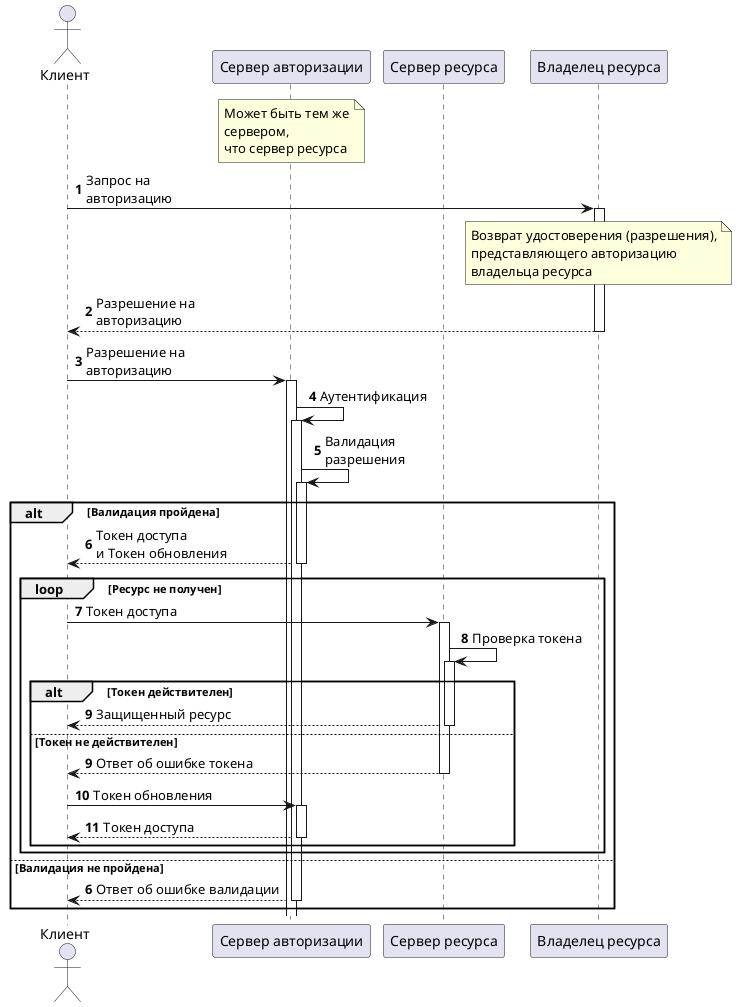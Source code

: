 ﻿@startuml

autonumber
autoactivate on

actor Клиент as client
participant "Сервер авторизации" as auth_server
note over of auth_server
Может быть тем же
сервером,
что сервер ресурса
end note
participant "Сервер ресурса" as resource_server
participant "Владелец ресурса" as resource_owner

client -> resource_owner: Запрос на\nавторизацию
note over of resource_owner
Возврат удостоверения (разрешения),
представляющего авторизацию
владельца ресурса
end note
return Разрешение на\nавторизацию

client -> auth_server: Разрешение на\nавторизацию
auth_server -> auth_server: Аутентификация
auth_server -> auth_server: Валидация\nразрешения

alt Валидация пройдена
    auth_server --> client: Токен доступа\nи Токен обновления
    
    loop Ресурс не получен
        client -> resource_server: Токен доступа
        resource_server -> resource_server: Проверка токена
        alt Токен действителен
            resource_server --> client: Защищенный ресурс
        else Токен не действителен
            autonumber 9
            resource_server --> client: Ответ об ошибке токена
            client -> auth_server: Токен обновления
            auth_server --> client: Токен доступа
        end
    end
else Валидация не пройдена
    autonumber 6
    auth_server --> client: Ответ об ошибке валидации
end


@enduml